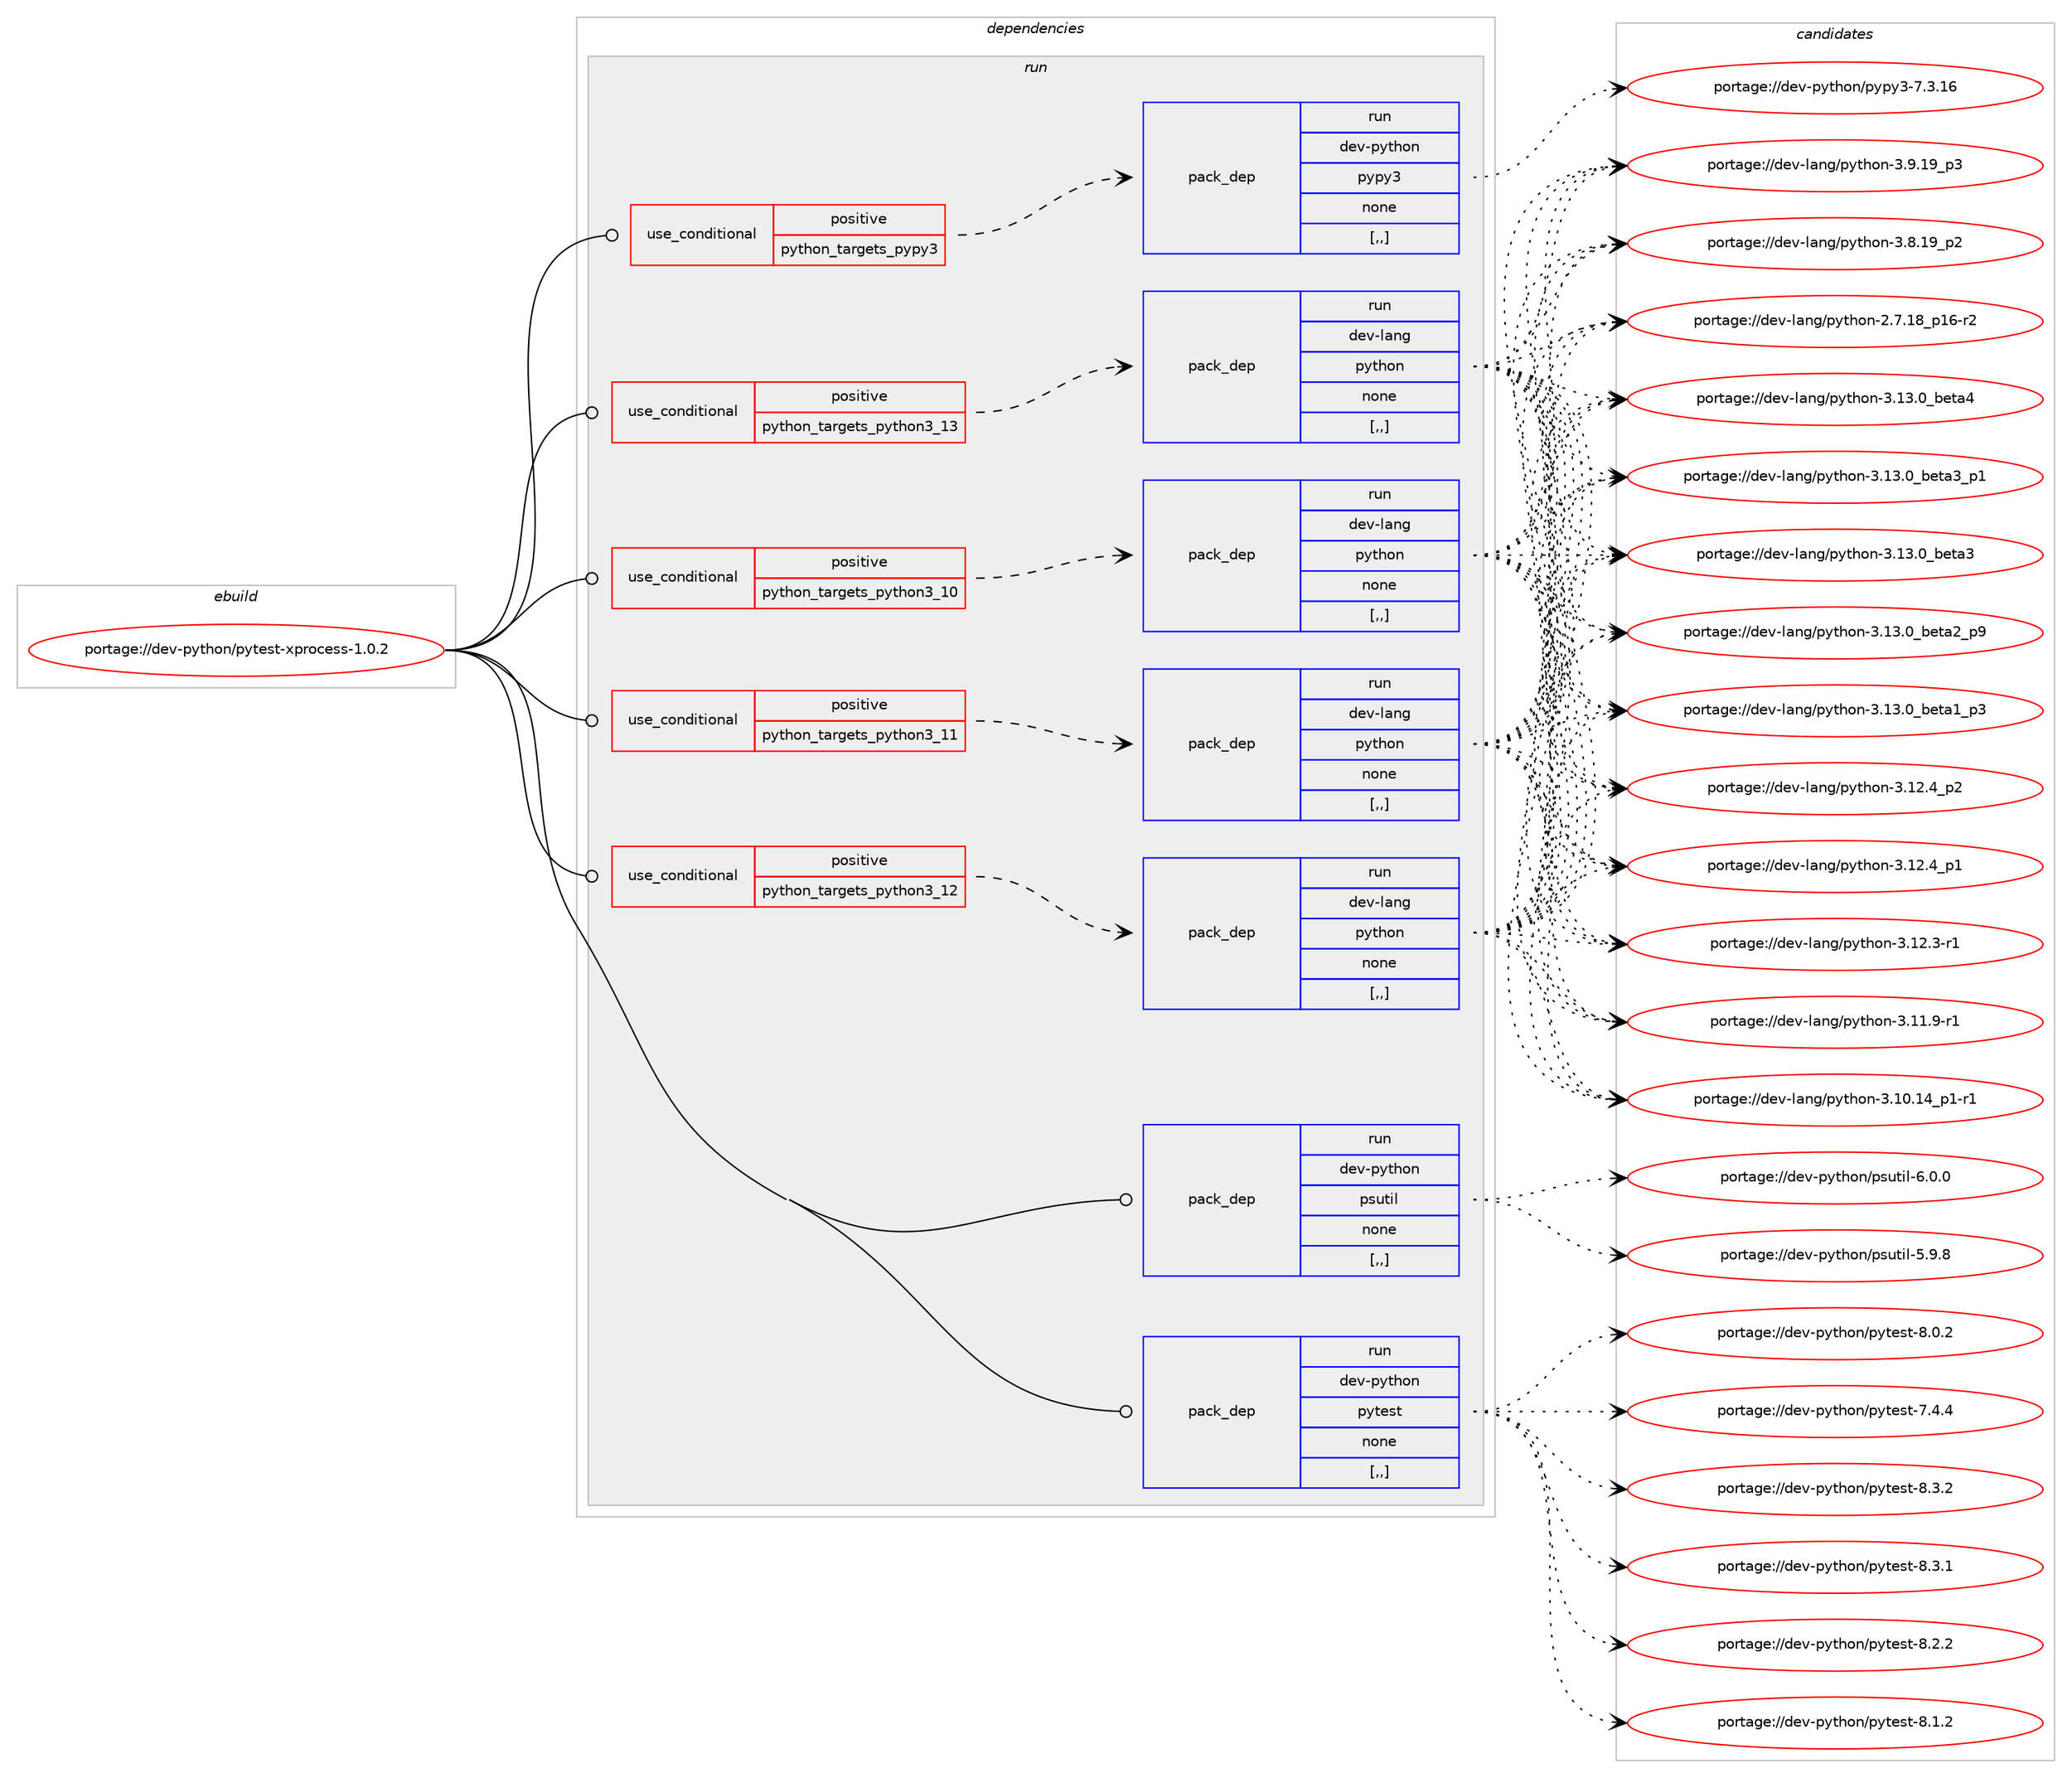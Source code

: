 digraph prolog {

# *************
# Graph options
# *************

newrank=true;
concentrate=true;
compound=true;
graph [rankdir=LR,fontname=Helvetica,fontsize=10,ranksep=1.5];#, ranksep=2.5, nodesep=0.2];
edge  [arrowhead=vee];
node  [fontname=Helvetica,fontsize=10];

# **********
# The ebuild
# **********

subgraph cluster_leftcol {
color=gray;
label=<<i>ebuild</i>>;
id [label="portage://dev-python/pytest-xprocess-1.0.2", color=red, width=4, href="../dev-python/pytest-xprocess-1.0.2.svg"];
}

# ****************
# The dependencies
# ****************

subgraph cluster_midcol {
color=gray;
label=<<i>dependencies</i>>;
subgraph cluster_compile {
fillcolor="#eeeeee";
style=filled;
label=<<i>compile</i>>;
}
subgraph cluster_compileandrun {
fillcolor="#eeeeee";
style=filled;
label=<<i>compile and run</i>>;
}
subgraph cluster_run {
fillcolor="#eeeeee";
style=filled;
label=<<i>run</i>>;
subgraph cond38202 {
dependency159929 [label=<<TABLE BORDER="0" CELLBORDER="1" CELLSPACING="0" CELLPADDING="4"><TR><TD ROWSPAN="3" CELLPADDING="10">use_conditional</TD></TR><TR><TD>positive</TD></TR><TR><TD>python_targets_pypy3</TD></TR></TABLE>>, shape=none, color=red];
subgraph pack120458 {
dependency159930 [label=<<TABLE BORDER="0" CELLBORDER="1" CELLSPACING="0" CELLPADDING="4" WIDTH="220"><TR><TD ROWSPAN="6" CELLPADDING="30">pack_dep</TD></TR><TR><TD WIDTH="110">run</TD></TR><TR><TD>dev-python</TD></TR><TR><TD>pypy3</TD></TR><TR><TD>none</TD></TR><TR><TD>[,,]</TD></TR></TABLE>>, shape=none, color=blue];
}
dependency159929:e -> dependency159930:w [weight=20,style="dashed",arrowhead="vee"];
}
id:e -> dependency159929:w [weight=20,style="solid",arrowhead="odot"];
subgraph cond38203 {
dependency159931 [label=<<TABLE BORDER="0" CELLBORDER="1" CELLSPACING="0" CELLPADDING="4"><TR><TD ROWSPAN="3" CELLPADDING="10">use_conditional</TD></TR><TR><TD>positive</TD></TR><TR><TD>python_targets_python3_10</TD></TR></TABLE>>, shape=none, color=red];
subgraph pack120459 {
dependency159932 [label=<<TABLE BORDER="0" CELLBORDER="1" CELLSPACING="0" CELLPADDING="4" WIDTH="220"><TR><TD ROWSPAN="6" CELLPADDING="30">pack_dep</TD></TR><TR><TD WIDTH="110">run</TD></TR><TR><TD>dev-lang</TD></TR><TR><TD>python</TD></TR><TR><TD>none</TD></TR><TR><TD>[,,]</TD></TR></TABLE>>, shape=none, color=blue];
}
dependency159931:e -> dependency159932:w [weight=20,style="dashed",arrowhead="vee"];
}
id:e -> dependency159931:w [weight=20,style="solid",arrowhead="odot"];
subgraph cond38204 {
dependency159933 [label=<<TABLE BORDER="0" CELLBORDER="1" CELLSPACING="0" CELLPADDING="4"><TR><TD ROWSPAN="3" CELLPADDING="10">use_conditional</TD></TR><TR><TD>positive</TD></TR><TR><TD>python_targets_python3_11</TD></TR></TABLE>>, shape=none, color=red];
subgraph pack120460 {
dependency159934 [label=<<TABLE BORDER="0" CELLBORDER="1" CELLSPACING="0" CELLPADDING="4" WIDTH="220"><TR><TD ROWSPAN="6" CELLPADDING="30">pack_dep</TD></TR><TR><TD WIDTH="110">run</TD></TR><TR><TD>dev-lang</TD></TR><TR><TD>python</TD></TR><TR><TD>none</TD></TR><TR><TD>[,,]</TD></TR></TABLE>>, shape=none, color=blue];
}
dependency159933:e -> dependency159934:w [weight=20,style="dashed",arrowhead="vee"];
}
id:e -> dependency159933:w [weight=20,style="solid",arrowhead="odot"];
subgraph cond38205 {
dependency159935 [label=<<TABLE BORDER="0" CELLBORDER="1" CELLSPACING="0" CELLPADDING="4"><TR><TD ROWSPAN="3" CELLPADDING="10">use_conditional</TD></TR><TR><TD>positive</TD></TR><TR><TD>python_targets_python3_12</TD></TR></TABLE>>, shape=none, color=red];
subgraph pack120461 {
dependency159936 [label=<<TABLE BORDER="0" CELLBORDER="1" CELLSPACING="0" CELLPADDING="4" WIDTH="220"><TR><TD ROWSPAN="6" CELLPADDING="30">pack_dep</TD></TR><TR><TD WIDTH="110">run</TD></TR><TR><TD>dev-lang</TD></TR><TR><TD>python</TD></TR><TR><TD>none</TD></TR><TR><TD>[,,]</TD></TR></TABLE>>, shape=none, color=blue];
}
dependency159935:e -> dependency159936:w [weight=20,style="dashed",arrowhead="vee"];
}
id:e -> dependency159935:w [weight=20,style="solid",arrowhead="odot"];
subgraph cond38206 {
dependency159937 [label=<<TABLE BORDER="0" CELLBORDER="1" CELLSPACING="0" CELLPADDING="4"><TR><TD ROWSPAN="3" CELLPADDING="10">use_conditional</TD></TR><TR><TD>positive</TD></TR><TR><TD>python_targets_python3_13</TD></TR></TABLE>>, shape=none, color=red];
subgraph pack120462 {
dependency159938 [label=<<TABLE BORDER="0" CELLBORDER="1" CELLSPACING="0" CELLPADDING="4" WIDTH="220"><TR><TD ROWSPAN="6" CELLPADDING="30">pack_dep</TD></TR><TR><TD WIDTH="110">run</TD></TR><TR><TD>dev-lang</TD></TR><TR><TD>python</TD></TR><TR><TD>none</TD></TR><TR><TD>[,,]</TD></TR></TABLE>>, shape=none, color=blue];
}
dependency159937:e -> dependency159938:w [weight=20,style="dashed",arrowhead="vee"];
}
id:e -> dependency159937:w [weight=20,style="solid",arrowhead="odot"];
subgraph pack120463 {
dependency159939 [label=<<TABLE BORDER="0" CELLBORDER="1" CELLSPACING="0" CELLPADDING="4" WIDTH="220"><TR><TD ROWSPAN="6" CELLPADDING="30">pack_dep</TD></TR><TR><TD WIDTH="110">run</TD></TR><TR><TD>dev-python</TD></TR><TR><TD>psutil</TD></TR><TR><TD>none</TD></TR><TR><TD>[,,]</TD></TR></TABLE>>, shape=none, color=blue];
}
id:e -> dependency159939:w [weight=20,style="solid",arrowhead="odot"];
subgraph pack120464 {
dependency159940 [label=<<TABLE BORDER="0" CELLBORDER="1" CELLSPACING="0" CELLPADDING="4" WIDTH="220"><TR><TD ROWSPAN="6" CELLPADDING="30">pack_dep</TD></TR><TR><TD WIDTH="110">run</TD></TR><TR><TD>dev-python</TD></TR><TR><TD>pytest</TD></TR><TR><TD>none</TD></TR><TR><TD>[,,]</TD></TR></TABLE>>, shape=none, color=blue];
}
id:e -> dependency159940:w [weight=20,style="solid",arrowhead="odot"];
}
}

# **************
# The candidates
# **************

subgraph cluster_choices {
rank=same;
color=gray;
label=<<i>candidates</i>>;

subgraph choice120458 {
color=black;
nodesep=1;
choice10010111845112121116104111110471121211121215145554651464954 [label="portage://dev-python/pypy3-7.3.16", color=red, width=4,href="../dev-python/pypy3-7.3.16.svg"];
dependency159930:e -> choice10010111845112121116104111110471121211121215145554651464954:w [style=dotted,weight="100"];
}
subgraph choice120459 {
color=black;
nodesep=1;
choice1001011184510897110103471121211161041111104551464951464895981011169752 [label="portage://dev-lang/python-3.13.0_beta4", color=red, width=4,href="../dev-lang/python-3.13.0_beta4.svg"];
choice10010111845108971101034711212111610411111045514649514648959810111697519511249 [label="portage://dev-lang/python-3.13.0_beta3_p1", color=red, width=4,href="../dev-lang/python-3.13.0_beta3_p1.svg"];
choice1001011184510897110103471121211161041111104551464951464895981011169751 [label="portage://dev-lang/python-3.13.0_beta3", color=red, width=4,href="../dev-lang/python-3.13.0_beta3.svg"];
choice10010111845108971101034711212111610411111045514649514648959810111697509511257 [label="portage://dev-lang/python-3.13.0_beta2_p9", color=red, width=4,href="../dev-lang/python-3.13.0_beta2_p9.svg"];
choice10010111845108971101034711212111610411111045514649514648959810111697499511251 [label="portage://dev-lang/python-3.13.0_beta1_p3", color=red, width=4,href="../dev-lang/python-3.13.0_beta1_p3.svg"];
choice100101118451089711010347112121116104111110455146495046529511250 [label="portage://dev-lang/python-3.12.4_p2", color=red, width=4,href="../dev-lang/python-3.12.4_p2.svg"];
choice100101118451089711010347112121116104111110455146495046529511249 [label="portage://dev-lang/python-3.12.4_p1", color=red, width=4,href="../dev-lang/python-3.12.4_p1.svg"];
choice100101118451089711010347112121116104111110455146495046514511449 [label="portage://dev-lang/python-3.12.3-r1", color=red, width=4,href="../dev-lang/python-3.12.3-r1.svg"];
choice100101118451089711010347112121116104111110455146494946574511449 [label="portage://dev-lang/python-3.11.9-r1", color=red, width=4,href="../dev-lang/python-3.11.9-r1.svg"];
choice100101118451089711010347112121116104111110455146494846495295112494511449 [label="portage://dev-lang/python-3.10.14_p1-r1", color=red, width=4,href="../dev-lang/python-3.10.14_p1-r1.svg"];
choice100101118451089711010347112121116104111110455146574649579511251 [label="portage://dev-lang/python-3.9.19_p3", color=red, width=4,href="../dev-lang/python-3.9.19_p3.svg"];
choice100101118451089711010347112121116104111110455146564649579511250 [label="portage://dev-lang/python-3.8.19_p2", color=red, width=4,href="../dev-lang/python-3.8.19_p2.svg"];
choice100101118451089711010347112121116104111110455046554649569511249544511450 [label="portage://dev-lang/python-2.7.18_p16-r2", color=red, width=4,href="../dev-lang/python-2.7.18_p16-r2.svg"];
dependency159932:e -> choice1001011184510897110103471121211161041111104551464951464895981011169752:w [style=dotted,weight="100"];
dependency159932:e -> choice10010111845108971101034711212111610411111045514649514648959810111697519511249:w [style=dotted,weight="100"];
dependency159932:e -> choice1001011184510897110103471121211161041111104551464951464895981011169751:w [style=dotted,weight="100"];
dependency159932:e -> choice10010111845108971101034711212111610411111045514649514648959810111697509511257:w [style=dotted,weight="100"];
dependency159932:e -> choice10010111845108971101034711212111610411111045514649514648959810111697499511251:w [style=dotted,weight="100"];
dependency159932:e -> choice100101118451089711010347112121116104111110455146495046529511250:w [style=dotted,weight="100"];
dependency159932:e -> choice100101118451089711010347112121116104111110455146495046529511249:w [style=dotted,weight="100"];
dependency159932:e -> choice100101118451089711010347112121116104111110455146495046514511449:w [style=dotted,weight="100"];
dependency159932:e -> choice100101118451089711010347112121116104111110455146494946574511449:w [style=dotted,weight="100"];
dependency159932:e -> choice100101118451089711010347112121116104111110455146494846495295112494511449:w [style=dotted,weight="100"];
dependency159932:e -> choice100101118451089711010347112121116104111110455146574649579511251:w [style=dotted,weight="100"];
dependency159932:e -> choice100101118451089711010347112121116104111110455146564649579511250:w [style=dotted,weight="100"];
dependency159932:e -> choice100101118451089711010347112121116104111110455046554649569511249544511450:w [style=dotted,weight="100"];
}
subgraph choice120460 {
color=black;
nodesep=1;
choice1001011184510897110103471121211161041111104551464951464895981011169752 [label="portage://dev-lang/python-3.13.0_beta4", color=red, width=4,href="../dev-lang/python-3.13.0_beta4.svg"];
choice10010111845108971101034711212111610411111045514649514648959810111697519511249 [label="portage://dev-lang/python-3.13.0_beta3_p1", color=red, width=4,href="../dev-lang/python-3.13.0_beta3_p1.svg"];
choice1001011184510897110103471121211161041111104551464951464895981011169751 [label="portage://dev-lang/python-3.13.0_beta3", color=red, width=4,href="../dev-lang/python-3.13.0_beta3.svg"];
choice10010111845108971101034711212111610411111045514649514648959810111697509511257 [label="portage://dev-lang/python-3.13.0_beta2_p9", color=red, width=4,href="../dev-lang/python-3.13.0_beta2_p9.svg"];
choice10010111845108971101034711212111610411111045514649514648959810111697499511251 [label="portage://dev-lang/python-3.13.0_beta1_p3", color=red, width=4,href="../dev-lang/python-3.13.0_beta1_p3.svg"];
choice100101118451089711010347112121116104111110455146495046529511250 [label="portage://dev-lang/python-3.12.4_p2", color=red, width=4,href="../dev-lang/python-3.12.4_p2.svg"];
choice100101118451089711010347112121116104111110455146495046529511249 [label="portage://dev-lang/python-3.12.4_p1", color=red, width=4,href="../dev-lang/python-3.12.4_p1.svg"];
choice100101118451089711010347112121116104111110455146495046514511449 [label="portage://dev-lang/python-3.12.3-r1", color=red, width=4,href="../dev-lang/python-3.12.3-r1.svg"];
choice100101118451089711010347112121116104111110455146494946574511449 [label="portage://dev-lang/python-3.11.9-r1", color=red, width=4,href="../dev-lang/python-3.11.9-r1.svg"];
choice100101118451089711010347112121116104111110455146494846495295112494511449 [label="portage://dev-lang/python-3.10.14_p1-r1", color=red, width=4,href="../dev-lang/python-3.10.14_p1-r1.svg"];
choice100101118451089711010347112121116104111110455146574649579511251 [label="portage://dev-lang/python-3.9.19_p3", color=red, width=4,href="../dev-lang/python-3.9.19_p3.svg"];
choice100101118451089711010347112121116104111110455146564649579511250 [label="portage://dev-lang/python-3.8.19_p2", color=red, width=4,href="../dev-lang/python-3.8.19_p2.svg"];
choice100101118451089711010347112121116104111110455046554649569511249544511450 [label="portage://dev-lang/python-2.7.18_p16-r2", color=red, width=4,href="../dev-lang/python-2.7.18_p16-r2.svg"];
dependency159934:e -> choice1001011184510897110103471121211161041111104551464951464895981011169752:w [style=dotted,weight="100"];
dependency159934:e -> choice10010111845108971101034711212111610411111045514649514648959810111697519511249:w [style=dotted,weight="100"];
dependency159934:e -> choice1001011184510897110103471121211161041111104551464951464895981011169751:w [style=dotted,weight="100"];
dependency159934:e -> choice10010111845108971101034711212111610411111045514649514648959810111697509511257:w [style=dotted,weight="100"];
dependency159934:e -> choice10010111845108971101034711212111610411111045514649514648959810111697499511251:w [style=dotted,weight="100"];
dependency159934:e -> choice100101118451089711010347112121116104111110455146495046529511250:w [style=dotted,weight="100"];
dependency159934:e -> choice100101118451089711010347112121116104111110455146495046529511249:w [style=dotted,weight="100"];
dependency159934:e -> choice100101118451089711010347112121116104111110455146495046514511449:w [style=dotted,weight="100"];
dependency159934:e -> choice100101118451089711010347112121116104111110455146494946574511449:w [style=dotted,weight="100"];
dependency159934:e -> choice100101118451089711010347112121116104111110455146494846495295112494511449:w [style=dotted,weight="100"];
dependency159934:e -> choice100101118451089711010347112121116104111110455146574649579511251:w [style=dotted,weight="100"];
dependency159934:e -> choice100101118451089711010347112121116104111110455146564649579511250:w [style=dotted,weight="100"];
dependency159934:e -> choice100101118451089711010347112121116104111110455046554649569511249544511450:w [style=dotted,weight="100"];
}
subgraph choice120461 {
color=black;
nodesep=1;
choice1001011184510897110103471121211161041111104551464951464895981011169752 [label="portage://dev-lang/python-3.13.0_beta4", color=red, width=4,href="../dev-lang/python-3.13.0_beta4.svg"];
choice10010111845108971101034711212111610411111045514649514648959810111697519511249 [label="portage://dev-lang/python-3.13.0_beta3_p1", color=red, width=4,href="../dev-lang/python-3.13.0_beta3_p1.svg"];
choice1001011184510897110103471121211161041111104551464951464895981011169751 [label="portage://dev-lang/python-3.13.0_beta3", color=red, width=4,href="../dev-lang/python-3.13.0_beta3.svg"];
choice10010111845108971101034711212111610411111045514649514648959810111697509511257 [label="portage://dev-lang/python-3.13.0_beta2_p9", color=red, width=4,href="../dev-lang/python-3.13.0_beta2_p9.svg"];
choice10010111845108971101034711212111610411111045514649514648959810111697499511251 [label="portage://dev-lang/python-3.13.0_beta1_p3", color=red, width=4,href="../dev-lang/python-3.13.0_beta1_p3.svg"];
choice100101118451089711010347112121116104111110455146495046529511250 [label="portage://dev-lang/python-3.12.4_p2", color=red, width=4,href="../dev-lang/python-3.12.4_p2.svg"];
choice100101118451089711010347112121116104111110455146495046529511249 [label="portage://dev-lang/python-3.12.4_p1", color=red, width=4,href="../dev-lang/python-3.12.4_p1.svg"];
choice100101118451089711010347112121116104111110455146495046514511449 [label="portage://dev-lang/python-3.12.3-r1", color=red, width=4,href="../dev-lang/python-3.12.3-r1.svg"];
choice100101118451089711010347112121116104111110455146494946574511449 [label="portage://dev-lang/python-3.11.9-r1", color=red, width=4,href="../dev-lang/python-3.11.9-r1.svg"];
choice100101118451089711010347112121116104111110455146494846495295112494511449 [label="portage://dev-lang/python-3.10.14_p1-r1", color=red, width=4,href="../dev-lang/python-3.10.14_p1-r1.svg"];
choice100101118451089711010347112121116104111110455146574649579511251 [label="portage://dev-lang/python-3.9.19_p3", color=red, width=4,href="../dev-lang/python-3.9.19_p3.svg"];
choice100101118451089711010347112121116104111110455146564649579511250 [label="portage://dev-lang/python-3.8.19_p2", color=red, width=4,href="../dev-lang/python-3.8.19_p2.svg"];
choice100101118451089711010347112121116104111110455046554649569511249544511450 [label="portage://dev-lang/python-2.7.18_p16-r2", color=red, width=4,href="../dev-lang/python-2.7.18_p16-r2.svg"];
dependency159936:e -> choice1001011184510897110103471121211161041111104551464951464895981011169752:w [style=dotted,weight="100"];
dependency159936:e -> choice10010111845108971101034711212111610411111045514649514648959810111697519511249:w [style=dotted,weight="100"];
dependency159936:e -> choice1001011184510897110103471121211161041111104551464951464895981011169751:w [style=dotted,weight="100"];
dependency159936:e -> choice10010111845108971101034711212111610411111045514649514648959810111697509511257:w [style=dotted,weight="100"];
dependency159936:e -> choice10010111845108971101034711212111610411111045514649514648959810111697499511251:w [style=dotted,weight="100"];
dependency159936:e -> choice100101118451089711010347112121116104111110455146495046529511250:w [style=dotted,weight="100"];
dependency159936:e -> choice100101118451089711010347112121116104111110455146495046529511249:w [style=dotted,weight="100"];
dependency159936:e -> choice100101118451089711010347112121116104111110455146495046514511449:w [style=dotted,weight="100"];
dependency159936:e -> choice100101118451089711010347112121116104111110455146494946574511449:w [style=dotted,weight="100"];
dependency159936:e -> choice100101118451089711010347112121116104111110455146494846495295112494511449:w [style=dotted,weight="100"];
dependency159936:e -> choice100101118451089711010347112121116104111110455146574649579511251:w [style=dotted,weight="100"];
dependency159936:e -> choice100101118451089711010347112121116104111110455146564649579511250:w [style=dotted,weight="100"];
dependency159936:e -> choice100101118451089711010347112121116104111110455046554649569511249544511450:w [style=dotted,weight="100"];
}
subgraph choice120462 {
color=black;
nodesep=1;
choice1001011184510897110103471121211161041111104551464951464895981011169752 [label="portage://dev-lang/python-3.13.0_beta4", color=red, width=4,href="../dev-lang/python-3.13.0_beta4.svg"];
choice10010111845108971101034711212111610411111045514649514648959810111697519511249 [label="portage://dev-lang/python-3.13.0_beta3_p1", color=red, width=4,href="../dev-lang/python-3.13.0_beta3_p1.svg"];
choice1001011184510897110103471121211161041111104551464951464895981011169751 [label="portage://dev-lang/python-3.13.0_beta3", color=red, width=4,href="../dev-lang/python-3.13.0_beta3.svg"];
choice10010111845108971101034711212111610411111045514649514648959810111697509511257 [label="portage://dev-lang/python-3.13.0_beta2_p9", color=red, width=4,href="../dev-lang/python-3.13.0_beta2_p9.svg"];
choice10010111845108971101034711212111610411111045514649514648959810111697499511251 [label="portage://dev-lang/python-3.13.0_beta1_p3", color=red, width=4,href="../dev-lang/python-3.13.0_beta1_p3.svg"];
choice100101118451089711010347112121116104111110455146495046529511250 [label="portage://dev-lang/python-3.12.4_p2", color=red, width=4,href="../dev-lang/python-3.12.4_p2.svg"];
choice100101118451089711010347112121116104111110455146495046529511249 [label="portage://dev-lang/python-3.12.4_p1", color=red, width=4,href="../dev-lang/python-3.12.4_p1.svg"];
choice100101118451089711010347112121116104111110455146495046514511449 [label="portage://dev-lang/python-3.12.3-r1", color=red, width=4,href="../dev-lang/python-3.12.3-r1.svg"];
choice100101118451089711010347112121116104111110455146494946574511449 [label="portage://dev-lang/python-3.11.9-r1", color=red, width=4,href="../dev-lang/python-3.11.9-r1.svg"];
choice100101118451089711010347112121116104111110455146494846495295112494511449 [label="portage://dev-lang/python-3.10.14_p1-r1", color=red, width=4,href="../dev-lang/python-3.10.14_p1-r1.svg"];
choice100101118451089711010347112121116104111110455146574649579511251 [label="portage://dev-lang/python-3.9.19_p3", color=red, width=4,href="../dev-lang/python-3.9.19_p3.svg"];
choice100101118451089711010347112121116104111110455146564649579511250 [label="portage://dev-lang/python-3.8.19_p2", color=red, width=4,href="../dev-lang/python-3.8.19_p2.svg"];
choice100101118451089711010347112121116104111110455046554649569511249544511450 [label="portage://dev-lang/python-2.7.18_p16-r2", color=red, width=4,href="../dev-lang/python-2.7.18_p16-r2.svg"];
dependency159938:e -> choice1001011184510897110103471121211161041111104551464951464895981011169752:w [style=dotted,weight="100"];
dependency159938:e -> choice10010111845108971101034711212111610411111045514649514648959810111697519511249:w [style=dotted,weight="100"];
dependency159938:e -> choice1001011184510897110103471121211161041111104551464951464895981011169751:w [style=dotted,weight="100"];
dependency159938:e -> choice10010111845108971101034711212111610411111045514649514648959810111697509511257:w [style=dotted,weight="100"];
dependency159938:e -> choice10010111845108971101034711212111610411111045514649514648959810111697499511251:w [style=dotted,weight="100"];
dependency159938:e -> choice100101118451089711010347112121116104111110455146495046529511250:w [style=dotted,weight="100"];
dependency159938:e -> choice100101118451089711010347112121116104111110455146495046529511249:w [style=dotted,weight="100"];
dependency159938:e -> choice100101118451089711010347112121116104111110455146495046514511449:w [style=dotted,weight="100"];
dependency159938:e -> choice100101118451089711010347112121116104111110455146494946574511449:w [style=dotted,weight="100"];
dependency159938:e -> choice100101118451089711010347112121116104111110455146494846495295112494511449:w [style=dotted,weight="100"];
dependency159938:e -> choice100101118451089711010347112121116104111110455146574649579511251:w [style=dotted,weight="100"];
dependency159938:e -> choice100101118451089711010347112121116104111110455146564649579511250:w [style=dotted,weight="100"];
dependency159938:e -> choice100101118451089711010347112121116104111110455046554649569511249544511450:w [style=dotted,weight="100"];
}
subgraph choice120463 {
color=black;
nodesep=1;
choice1001011184511212111610411111047112115117116105108455446484648 [label="portage://dev-python/psutil-6.0.0", color=red, width=4,href="../dev-python/psutil-6.0.0.svg"];
choice1001011184511212111610411111047112115117116105108455346574656 [label="portage://dev-python/psutil-5.9.8", color=red, width=4,href="../dev-python/psutil-5.9.8.svg"];
dependency159939:e -> choice1001011184511212111610411111047112115117116105108455446484648:w [style=dotted,weight="100"];
dependency159939:e -> choice1001011184511212111610411111047112115117116105108455346574656:w [style=dotted,weight="100"];
}
subgraph choice120464 {
color=black;
nodesep=1;
choice1001011184511212111610411111047112121116101115116455646514650 [label="portage://dev-python/pytest-8.3.2", color=red, width=4,href="../dev-python/pytest-8.3.2.svg"];
choice1001011184511212111610411111047112121116101115116455646514649 [label="portage://dev-python/pytest-8.3.1", color=red, width=4,href="../dev-python/pytest-8.3.1.svg"];
choice1001011184511212111610411111047112121116101115116455646504650 [label="portage://dev-python/pytest-8.2.2", color=red, width=4,href="../dev-python/pytest-8.2.2.svg"];
choice1001011184511212111610411111047112121116101115116455646494650 [label="portage://dev-python/pytest-8.1.2", color=red, width=4,href="../dev-python/pytest-8.1.2.svg"];
choice1001011184511212111610411111047112121116101115116455646484650 [label="portage://dev-python/pytest-8.0.2", color=red, width=4,href="../dev-python/pytest-8.0.2.svg"];
choice1001011184511212111610411111047112121116101115116455546524652 [label="portage://dev-python/pytest-7.4.4", color=red, width=4,href="../dev-python/pytest-7.4.4.svg"];
dependency159940:e -> choice1001011184511212111610411111047112121116101115116455646514650:w [style=dotted,weight="100"];
dependency159940:e -> choice1001011184511212111610411111047112121116101115116455646514649:w [style=dotted,weight="100"];
dependency159940:e -> choice1001011184511212111610411111047112121116101115116455646504650:w [style=dotted,weight="100"];
dependency159940:e -> choice1001011184511212111610411111047112121116101115116455646494650:w [style=dotted,weight="100"];
dependency159940:e -> choice1001011184511212111610411111047112121116101115116455646484650:w [style=dotted,weight="100"];
dependency159940:e -> choice1001011184511212111610411111047112121116101115116455546524652:w [style=dotted,weight="100"];
}
}

}
